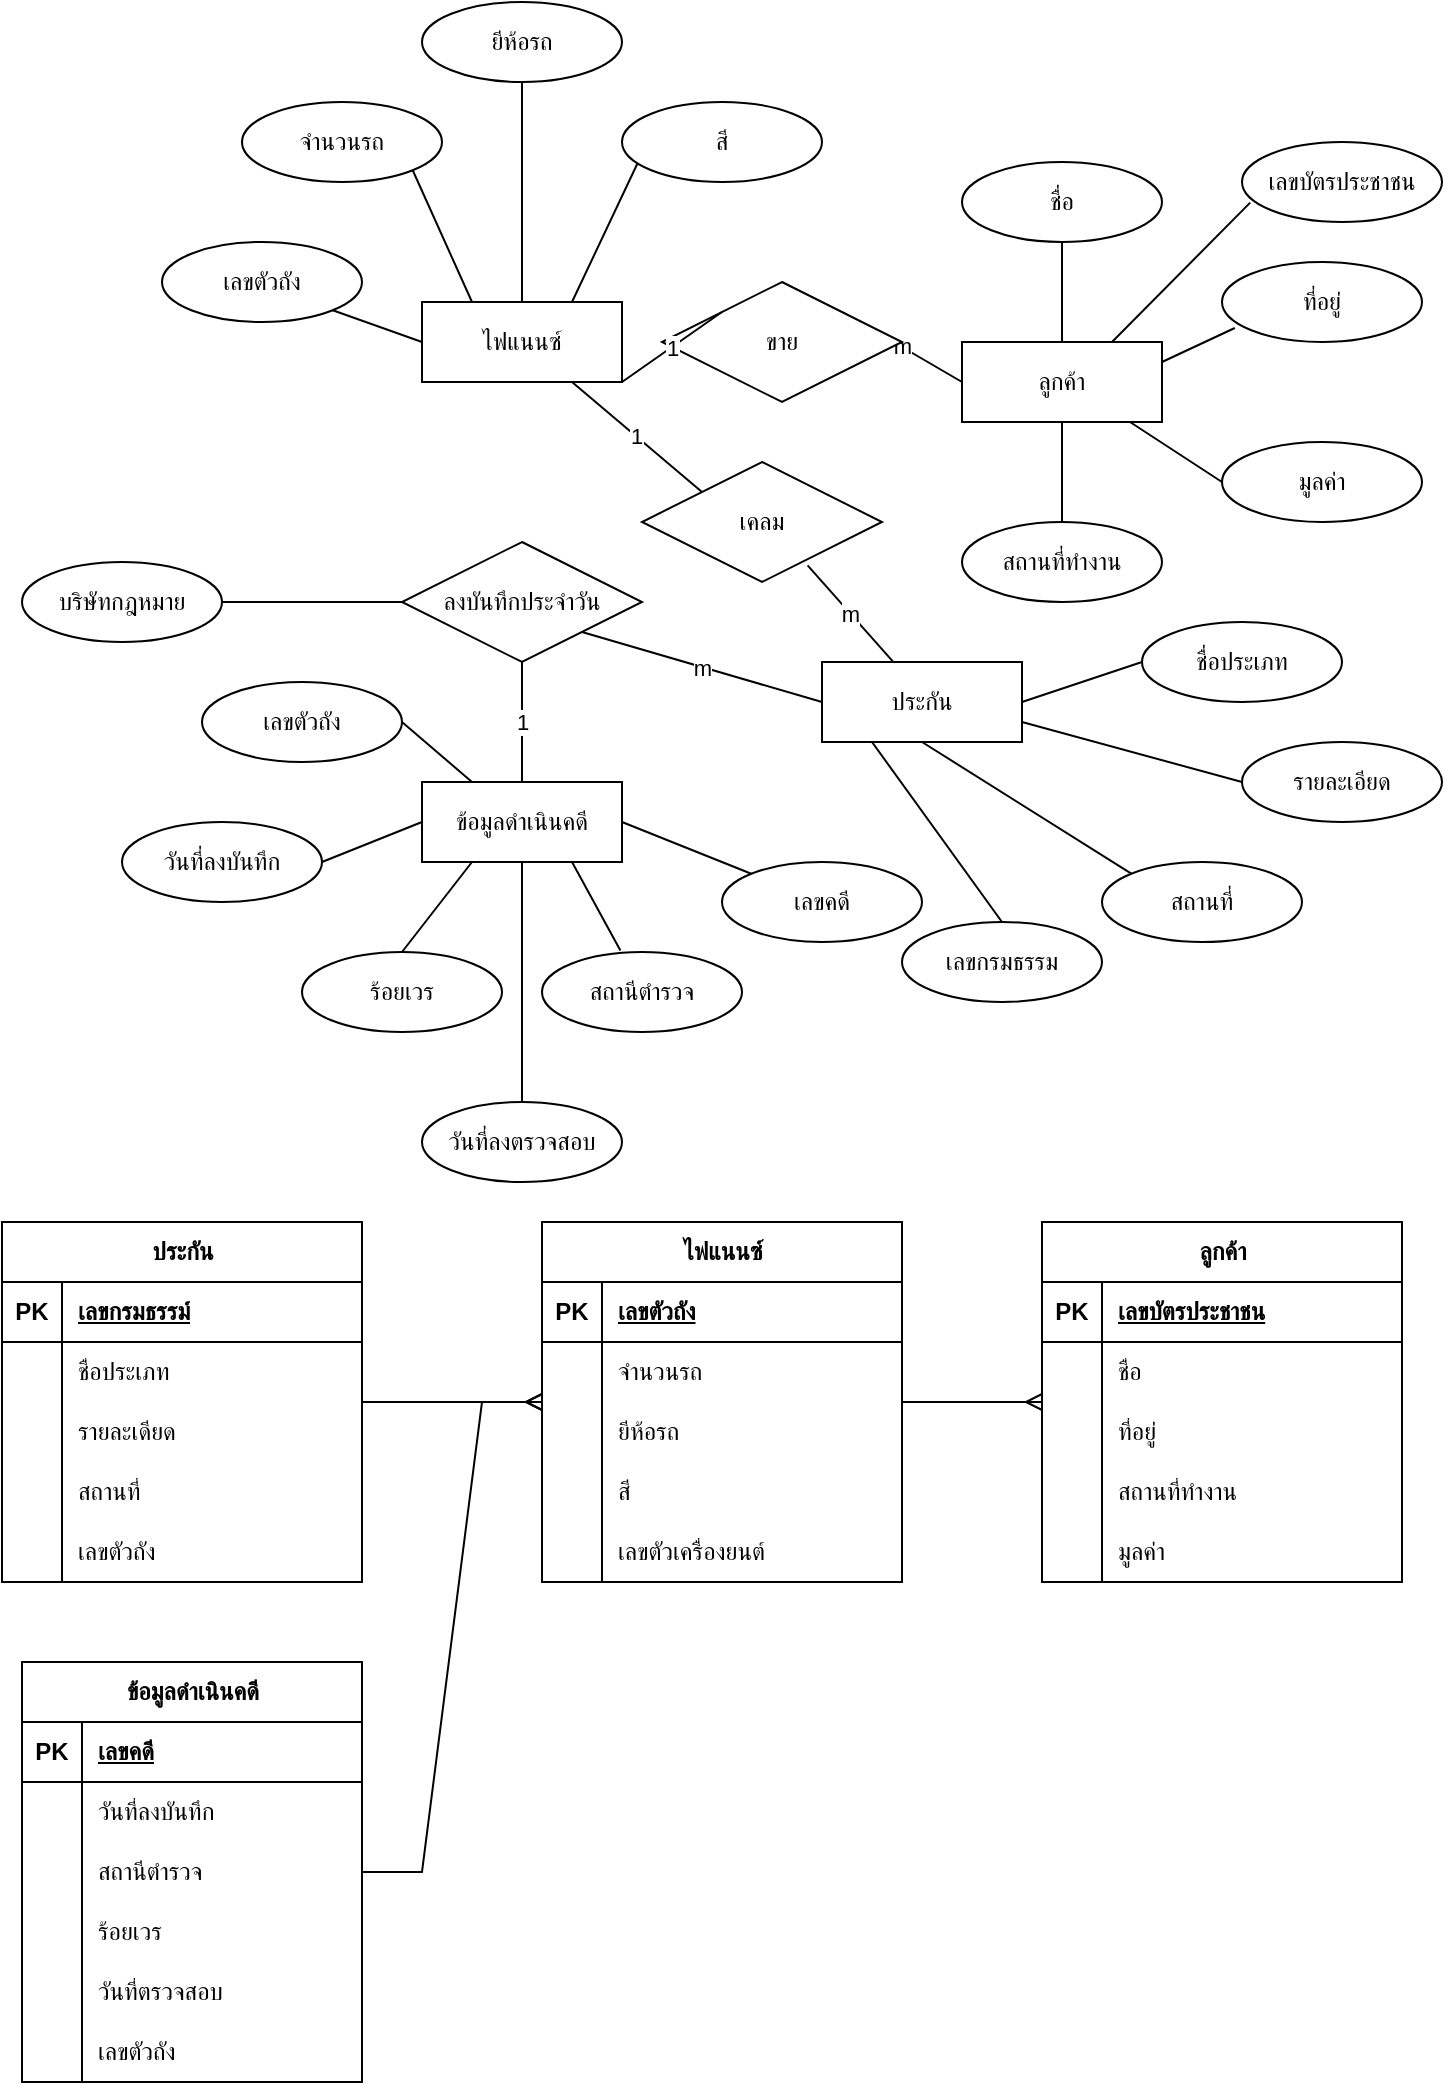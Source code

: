 <mxfile version="24.7.6">
  <diagram name="หน้า-1" id="C3ROBkWy2iD3WV0YYNs9">
    <mxGraphModel dx="1050" dy="557" grid="1" gridSize="10" guides="1" tooltips="1" connect="1" arrows="1" fold="1" page="1" pageScale="1" pageWidth="827" pageHeight="1169" math="0" shadow="0">
      <root>
        <mxCell id="0" />
        <mxCell id="1" parent="0" />
        <mxCell id="g1BOLW7TRknAal6GB8Du-2" value="ไฟแนนซ์" style="whiteSpace=wrap;html=1;align=center;" parent="1" vertex="1">
          <mxGeometry x="290" y="200" width="100" height="40" as="geometry" />
        </mxCell>
        <mxCell id="g1BOLW7TRknAal6GB8Du-3" value="สี" style="ellipse;whiteSpace=wrap;html=1;align=center;" parent="1" vertex="1">
          <mxGeometry x="390" y="100" width="100" height="40" as="geometry" />
        </mxCell>
        <mxCell id="g1BOLW7TRknAal6GB8Du-5" value="" style="endArrow=none;html=1;rounded=0;entryX=0.076;entryY=0.775;entryDx=0;entryDy=0;exitX=0.75;exitY=0;exitDx=0;exitDy=0;entryPerimeter=0;" parent="1" source="g1BOLW7TRknAal6GB8Du-2" target="g1BOLW7TRknAal6GB8Du-3" edge="1">
          <mxGeometry relative="1" as="geometry">
            <mxPoint x="270" y="240" as="sourcePoint" />
            <mxPoint x="430" y="240" as="targetPoint" />
          </mxGeometry>
        </mxCell>
        <mxCell id="g1BOLW7TRknAal6GB8Du-9" value="ลงบันทึกประจำวัน" style="shape=rhombus;perimeter=rhombusPerimeter;whiteSpace=wrap;html=1;align=center;" parent="1" vertex="1">
          <mxGeometry x="280" y="320" width="120" height="60" as="geometry" />
        </mxCell>
        <mxCell id="g1BOLW7TRknAal6GB8Du-10" value="ข้อมูลดำเนินคดี" style="whiteSpace=wrap;html=1;align=center;" parent="1" vertex="1">
          <mxGeometry x="290" y="440" width="100" height="40" as="geometry" />
        </mxCell>
        <mxCell id="g1BOLW7TRknAal6GB8Du-11" value="1" style="endArrow=none;html=1;rounded=0;entryX=0.5;entryY=0;entryDx=0;entryDy=0;exitX=0.5;exitY=1;exitDx=0;exitDy=0;" parent="1" source="g1BOLW7TRknAal6GB8Du-9" target="g1BOLW7TRknAal6GB8Du-10" edge="1">
          <mxGeometry relative="1" as="geometry">
            <mxPoint x="260" y="400" as="sourcePoint" />
            <mxPoint x="420" y="400" as="targetPoint" />
          </mxGeometry>
        </mxCell>
        <mxCell id="g1BOLW7TRknAal6GB8Du-12" value="m" style="endArrow=none;html=1;rounded=0;entryX=0;entryY=0.5;entryDx=0;entryDy=0;exitX=1;exitY=1;exitDx=0;exitDy=0;" parent="1" source="g1BOLW7TRknAal6GB8Du-9" target="g1BOLW7TRknAal6GB8Du-64" edge="1">
          <mxGeometry relative="1" as="geometry">
            <mxPoint x="260" y="400" as="sourcePoint" />
            <mxPoint x="480" y="260" as="targetPoint" />
          </mxGeometry>
        </mxCell>
        <mxCell id="g1BOLW7TRknAal6GB8Du-13" value="เลขคดี" style="ellipse;whiteSpace=wrap;html=1;align=center;" parent="1" vertex="1">
          <mxGeometry x="440" y="480" width="100" height="40" as="geometry" />
        </mxCell>
        <mxCell id="g1BOLW7TRknAal6GB8Du-14" value="สถานีตำรวจ" style="ellipse;whiteSpace=wrap;html=1;align=center;" parent="1" vertex="1">
          <mxGeometry x="350" y="525" width="100" height="40" as="geometry" />
        </mxCell>
        <mxCell id="g1BOLW7TRknAal6GB8Du-15" value="" style="endArrow=none;html=1;rounded=0;exitX=1;exitY=0.5;exitDx=0;exitDy=0;" parent="1" source="g1BOLW7TRknAal6GB8Du-10" target="g1BOLW7TRknAal6GB8Du-13" edge="1">
          <mxGeometry relative="1" as="geometry">
            <mxPoint x="250" y="380" as="sourcePoint" />
            <mxPoint x="410" y="380" as="targetPoint" />
          </mxGeometry>
        </mxCell>
        <mxCell id="g1BOLW7TRknAal6GB8Du-17" value="" style="endArrow=none;html=1;rounded=0;entryX=0.392;entryY=-0.02;entryDx=0;entryDy=0;exitX=0.75;exitY=1;exitDx=0;exitDy=0;entryPerimeter=0;" parent="1" source="g1BOLW7TRknAal6GB8Du-10" target="g1BOLW7TRknAal6GB8Du-14" edge="1">
          <mxGeometry relative="1" as="geometry">
            <mxPoint x="250" y="380" as="sourcePoint" />
            <mxPoint x="410" y="380" as="targetPoint" />
          </mxGeometry>
        </mxCell>
        <mxCell id="g1BOLW7TRknAal6GB8Du-18" value="ร้อยเวร" style="ellipse;whiteSpace=wrap;html=1;align=center;" parent="1" vertex="1">
          <mxGeometry x="230" y="525" width="100" height="40" as="geometry" />
        </mxCell>
        <mxCell id="g1BOLW7TRknAal6GB8Du-19" value="" style="endArrow=none;html=1;rounded=0;entryX=0.5;entryY=0;entryDx=0;entryDy=0;exitX=0.25;exitY=1;exitDx=0;exitDy=0;" parent="1" source="g1BOLW7TRknAal6GB8Du-10" target="g1BOLW7TRknAal6GB8Du-18" edge="1">
          <mxGeometry relative="1" as="geometry">
            <mxPoint x="250" y="380" as="sourcePoint" />
            <mxPoint x="410" y="380" as="targetPoint" />
          </mxGeometry>
        </mxCell>
        <mxCell id="g1BOLW7TRknAal6GB8Du-21" value="วันที่ลงบันทึก" style="ellipse;whiteSpace=wrap;html=1;align=center;" parent="1" vertex="1">
          <mxGeometry x="140" y="460" width="100" height="40" as="geometry" />
        </mxCell>
        <mxCell id="g1BOLW7TRknAal6GB8Du-22" value="วันที่ลงตรวจสอบ" style="ellipse;whiteSpace=wrap;html=1;align=center;" parent="1" vertex="1">
          <mxGeometry x="290" y="600" width="100" height="40" as="geometry" />
        </mxCell>
        <mxCell id="g1BOLW7TRknAal6GB8Du-31" value="" style="endArrow=none;html=1;rounded=0;exitX=1;exitY=0.5;exitDx=0;exitDy=0;entryX=0;entryY=0.5;entryDx=0;entryDy=0;" parent="1" source="g1BOLW7TRknAal6GB8Du-21" target="g1BOLW7TRknAal6GB8Du-10" edge="1">
          <mxGeometry relative="1" as="geometry">
            <mxPoint x="250" y="380" as="sourcePoint" />
            <mxPoint x="410" y="380" as="targetPoint" />
          </mxGeometry>
        </mxCell>
        <mxCell id="g1BOLW7TRknAal6GB8Du-32" value="" style="endArrow=none;html=1;rounded=0;entryX=0.5;entryY=0;entryDx=0;entryDy=0;exitX=0.5;exitY=1;exitDx=0;exitDy=0;" parent="1" source="g1BOLW7TRknAal6GB8Du-10" target="g1BOLW7TRknAal6GB8Du-22" edge="1">
          <mxGeometry relative="1" as="geometry">
            <mxPoint x="250" y="380" as="sourcePoint" />
            <mxPoint x="410" y="380" as="targetPoint" />
          </mxGeometry>
        </mxCell>
        <mxCell id="g1BOLW7TRknAal6GB8Du-34" value="จำนวนรถ" style="ellipse;whiteSpace=wrap;html=1;align=center;" parent="1" vertex="1">
          <mxGeometry x="200" y="100" width="100" height="40" as="geometry" />
        </mxCell>
        <mxCell id="g1BOLW7TRknAal6GB8Du-35" value="ยีห้อรถ" style="ellipse;whiteSpace=wrap;html=1;align=center;" parent="1" vertex="1">
          <mxGeometry x="290" y="50" width="100" height="40" as="geometry" />
        </mxCell>
        <mxCell id="g1BOLW7TRknAal6GB8Du-37" value="" style="endArrow=none;html=1;rounded=0;entryX=0.25;entryY=0;entryDx=0;entryDy=0;exitX=1;exitY=1;exitDx=0;exitDy=0;" parent="1" source="g1BOLW7TRknAal6GB8Du-34" target="g1BOLW7TRknAal6GB8Du-2" edge="1">
          <mxGeometry relative="1" as="geometry">
            <mxPoint x="250" y="300" as="sourcePoint" />
            <mxPoint x="410" y="300" as="targetPoint" />
          </mxGeometry>
        </mxCell>
        <mxCell id="g1BOLW7TRknAal6GB8Du-38" value="" style="endArrow=none;html=1;rounded=0;exitX=0.5;exitY=1;exitDx=0;exitDy=0;entryX=0.5;entryY=0;entryDx=0;entryDy=0;" parent="1" source="g1BOLW7TRknAal6GB8Du-35" target="g1BOLW7TRknAal6GB8Du-2" edge="1">
          <mxGeometry relative="1" as="geometry">
            <mxPoint x="250" y="300" as="sourcePoint" />
            <mxPoint x="410" y="300" as="targetPoint" />
          </mxGeometry>
        </mxCell>
        <mxCell id="g1BOLW7TRknAal6GB8Du-40" value="" style="endArrow=none;html=1;rounded=0;exitX=1;exitY=0.5;exitDx=0;exitDy=0;entryX=0;entryY=0.5;entryDx=0;entryDy=0;" parent="1" target="g1BOLW7TRknAal6GB8Du-9" edge="1">
          <mxGeometry relative="1" as="geometry">
            <mxPoint x="190" y="350" as="sourcePoint" />
            <mxPoint x="410" y="300" as="targetPoint" />
          </mxGeometry>
        </mxCell>
        <mxCell id="g1BOLW7TRknAal6GB8Du-41" value="บริษัทกฎหมาย" style="ellipse;whiteSpace=wrap;html=1;align=center;" parent="1" vertex="1">
          <mxGeometry x="90" y="330" width="100" height="40" as="geometry" />
        </mxCell>
        <mxCell id="g1BOLW7TRknAal6GB8Du-54" value="ลูกค้า" style="whiteSpace=wrap;html=1;align=center;" parent="1" vertex="1">
          <mxGeometry x="560" y="220" width="100" height="40" as="geometry" />
        </mxCell>
        <mxCell id="g1BOLW7TRknAal6GB8Du-55" value="m" style="endArrow=none;html=1;rounded=0;exitX=1;exitY=0;exitDx=0;exitDy=0;entryX=0;entryY=0.5;entryDx=0;entryDy=0;" parent="1" source="g1BOLW7TRknAal6GB8Du-89" target="g1BOLW7TRknAal6GB8Du-54" edge="1">
          <mxGeometry relative="1" as="geometry">
            <mxPoint x="370" y="300" as="sourcePoint" />
            <mxPoint x="530" y="300" as="targetPoint" />
          </mxGeometry>
        </mxCell>
        <mxCell id="g1BOLW7TRknAal6GB8Du-56" value="สถานที่ทำงาน" style="ellipse;whiteSpace=wrap;html=1;align=center;" parent="1" vertex="1">
          <mxGeometry x="560" y="310" width="100" height="40" as="geometry" />
        </mxCell>
        <mxCell id="g1BOLW7TRknAal6GB8Du-57" value="มูลค่า" style="ellipse;whiteSpace=wrap;html=1;align=center;" parent="1" vertex="1">
          <mxGeometry x="690" y="270" width="100" height="40" as="geometry" />
        </mxCell>
        <mxCell id="g1BOLW7TRknAal6GB8Du-58" value="ที่อยู่" style="ellipse;whiteSpace=wrap;html=1;align=center;" parent="1" vertex="1">
          <mxGeometry x="690" y="180" width="100" height="40" as="geometry" />
        </mxCell>
        <mxCell id="g1BOLW7TRknAal6GB8Du-59" value="ชื่อ" style="ellipse;whiteSpace=wrap;html=1;align=center;" parent="1" vertex="1">
          <mxGeometry x="560" y="130" width="100" height="40" as="geometry" />
        </mxCell>
        <mxCell id="g1BOLW7TRknAal6GB8Du-60" value="" style="endArrow=none;html=1;rounded=0;entryX=0.5;entryY=1;entryDx=0;entryDy=0;exitX=0.5;exitY=0;exitDx=0;exitDy=0;" parent="1" source="g1BOLW7TRknAal6GB8Du-56" target="g1BOLW7TRknAal6GB8Du-54" edge="1">
          <mxGeometry relative="1" as="geometry">
            <mxPoint x="370" y="240" as="sourcePoint" />
            <mxPoint x="530" y="240" as="targetPoint" />
          </mxGeometry>
        </mxCell>
        <mxCell id="g1BOLW7TRknAal6GB8Du-61" value="" style="endArrow=none;html=1;rounded=0;entryX=0.5;entryY=0;entryDx=0;entryDy=0;exitX=0.5;exitY=1;exitDx=0;exitDy=0;" parent="1" source="g1BOLW7TRknAal6GB8Du-59" target="g1BOLW7TRknAal6GB8Du-54" edge="1">
          <mxGeometry relative="1" as="geometry">
            <mxPoint x="370" y="240" as="sourcePoint" />
            <mxPoint x="530" y="240" as="targetPoint" />
          </mxGeometry>
        </mxCell>
        <mxCell id="g1BOLW7TRknAal6GB8Du-62" value="" style="endArrow=none;html=1;rounded=0;entryX=0.064;entryY=0.825;entryDx=0;entryDy=0;entryPerimeter=0;exitX=1;exitY=0.25;exitDx=0;exitDy=0;" parent="1" source="g1BOLW7TRknAal6GB8Du-54" target="g1BOLW7TRknAal6GB8Du-58" edge="1">
          <mxGeometry relative="1" as="geometry">
            <mxPoint x="370" y="240" as="sourcePoint" />
            <mxPoint x="530" y="240" as="targetPoint" />
          </mxGeometry>
        </mxCell>
        <mxCell id="g1BOLW7TRknAal6GB8Du-63" value="" style="endArrow=none;html=1;rounded=0;entryX=0;entryY=0.5;entryDx=0;entryDy=0;" parent="1" target="g1BOLW7TRknAal6GB8Du-57" edge="1">
          <mxGeometry relative="1" as="geometry">
            <mxPoint x="644" y="260" as="sourcePoint" />
            <mxPoint x="530" y="240" as="targetPoint" />
          </mxGeometry>
        </mxCell>
        <mxCell id="g1BOLW7TRknAal6GB8Du-64" value="ประกัน" style="whiteSpace=wrap;html=1;align=center;" parent="1" vertex="1">
          <mxGeometry x="490" y="380" width="100" height="40" as="geometry" />
        </mxCell>
        <mxCell id="g1BOLW7TRknAal6GB8Du-65" value="ชื่อประเภท" style="ellipse;whiteSpace=wrap;html=1;align=center;" parent="1" vertex="1">
          <mxGeometry x="650" y="360" width="100" height="40" as="geometry" />
        </mxCell>
        <mxCell id="g1BOLW7TRknAal6GB8Du-68" value="รายละเอียด" style="ellipse;whiteSpace=wrap;html=1;align=center;" parent="1" vertex="1">
          <mxGeometry x="700" y="420" width="100" height="40" as="geometry" />
        </mxCell>
        <mxCell id="g1BOLW7TRknAal6GB8Du-69" value="สถานที่" style="ellipse;whiteSpace=wrap;html=1;align=center;" parent="1" vertex="1">
          <mxGeometry x="630" y="480" width="100" height="40" as="geometry" />
        </mxCell>
        <mxCell id="g1BOLW7TRknAal6GB8Du-70" value="" style="endArrow=none;html=1;rounded=0;entryX=0;entryY=0;entryDx=0;entryDy=0;exitX=0.5;exitY=1;exitDx=0;exitDy=0;" parent="1" source="g1BOLW7TRknAal6GB8Du-64" target="g1BOLW7TRknAal6GB8Du-69" edge="1">
          <mxGeometry relative="1" as="geometry">
            <mxPoint x="370" y="340" as="sourcePoint" />
            <mxPoint x="530" y="340" as="targetPoint" />
          </mxGeometry>
        </mxCell>
        <mxCell id="g1BOLW7TRknAal6GB8Du-71" value="" style="endArrow=none;html=1;rounded=0;entryX=0;entryY=0.5;entryDx=0;entryDy=0;exitX=1;exitY=0.75;exitDx=0;exitDy=0;" parent="1" source="g1BOLW7TRknAal6GB8Du-64" target="g1BOLW7TRknAal6GB8Du-68" edge="1">
          <mxGeometry relative="1" as="geometry">
            <mxPoint x="370" y="340" as="sourcePoint" />
            <mxPoint x="530" y="340" as="targetPoint" />
          </mxGeometry>
        </mxCell>
        <mxCell id="g1BOLW7TRknAal6GB8Du-72" value="" style="endArrow=none;html=1;rounded=0;entryX=0;entryY=0.5;entryDx=0;entryDy=0;exitX=1;exitY=0.5;exitDx=0;exitDy=0;" parent="1" source="g1BOLW7TRknAal6GB8Du-64" target="g1BOLW7TRknAal6GB8Du-65" edge="1">
          <mxGeometry relative="1" as="geometry">
            <mxPoint x="370" y="340" as="sourcePoint" />
            <mxPoint x="530" y="340" as="targetPoint" />
          </mxGeometry>
        </mxCell>
        <mxCell id="g1BOLW7TRknAal6GB8Du-74" value="ข้อมูลดำเนินคดี" style="shape=table;startSize=30;container=1;collapsible=1;childLayout=tableLayout;fixedRows=1;rowLines=0;fontStyle=1;align=center;resizeLast=1;html=1;" parent="1" vertex="1">
          <mxGeometry x="90" y="880" width="170" height="210" as="geometry" />
        </mxCell>
        <mxCell id="g1BOLW7TRknAal6GB8Du-75" value="" style="shape=tableRow;horizontal=0;startSize=0;swimlaneHead=0;swimlaneBody=0;fillColor=none;collapsible=0;dropTarget=0;points=[[0,0.5],[1,0.5]];portConstraint=eastwest;top=0;left=0;right=0;bottom=1;" parent="g1BOLW7TRknAal6GB8Du-74" vertex="1">
          <mxGeometry y="30" width="170" height="30" as="geometry" />
        </mxCell>
        <mxCell id="g1BOLW7TRknAal6GB8Du-76" value="PK" style="shape=partialRectangle;connectable=0;fillColor=none;top=0;left=0;bottom=0;right=0;fontStyle=1;overflow=hidden;whiteSpace=wrap;html=1;" parent="g1BOLW7TRknAal6GB8Du-75" vertex="1">
          <mxGeometry width="30" height="30" as="geometry">
            <mxRectangle width="30" height="30" as="alternateBounds" />
          </mxGeometry>
        </mxCell>
        <mxCell id="g1BOLW7TRknAal6GB8Du-77" value="เลขคดี" style="shape=partialRectangle;connectable=0;fillColor=none;top=0;left=0;bottom=0;right=0;align=left;spacingLeft=6;fontStyle=5;overflow=hidden;whiteSpace=wrap;html=1;" parent="g1BOLW7TRknAal6GB8Du-75" vertex="1">
          <mxGeometry x="30" width="140" height="30" as="geometry">
            <mxRectangle width="140" height="30" as="alternateBounds" />
          </mxGeometry>
        </mxCell>
        <mxCell id="g1BOLW7TRknAal6GB8Du-78" value="" style="shape=tableRow;horizontal=0;startSize=0;swimlaneHead=0;swimlaneBody=0;fillColor=none;collapsible=0;dropTarget=0;points=[[0,0.5],[1,0.5]];portConstraint=eastwest;top=0;left=0;right=0;bottom=0;" parent="g1BOLW7TRknAal6GB8Du-74" vertex="1">
          <mxGeometry y="60" width="170" height="30" as="geometry" />
        </mxCell>
        <mxCell id="g1BOLW7TRknAal6GB8Du-79" value="" style="shape=partialRectangle;connectable=0;fillColor=none;top=0;left=0;bottom=0;right=0;editable=1;overflow=hidden;whiteSpace=wrap;html=1;" parent="g1BOLW7TRknAal6GB8Du-78" vertex="1">
          <mxGeometry width="30" height="30" as="geometry">
            <mxRectangle width="30" height="30" as="alternateBounds" />
          </mxGeometry>
        </mxCell>
        <mxCell id="g1BOLW7TRknAal6GB8Du-80" value="วันที่ลงบันทึก" style="shape=partialRectangle;connectable=0;fillColor=none;top=0;left=0;bottom=0;right=0;align=left;spacingLeft=6;overflow=hidden;whiteSpace=wrap;html=1;" parent="g1BOLW7TRknAal6GB8Du-78" vertex="1">
          <mxGeometry x="30" width="140" height="30" as="geometry">
            <mxRectangle width="140" height="30" as="alternateBounds" />
          </mxGeometry>
        </mxCell>
        <mxCell id="g1BOLW7TRknAal6GB8Du-81" value="" style="shape=tableRow;horizontal=0;startSize=0;swimlaneHead=0;swimlaneBody=0;fillColor=none;collapsible=0;dropTarget=0;points=[[0,0.5],[1,0.5]];portConstraint=eastwest;top=0;left=0;right=0;bottom=0;" parent="g1BOLW7TRknAal6GB8Du-74" vertex="1">
          <mxGeometry y="90" width="170" height="30" as="geometry" />
        </mxCell>
        <mxCell id="g1BOLW7TRknAal6GB8Du-82" value="" style="shape=partialRectangle;connectable=0;fillColor=none;top=0;left=0;bottom=0;right=0;editable=1;overflow=hidden;whiteSpace=wrap;html=1;" parent="g1BOLW7TRknAal6GB8Du-81" vertex="1">
          <mxGeometry width="30" height="30" as="geometry">
            <mxRectangle width="30" height="30" as="alternateBounds" />
          </mxGeometry>
        </mxCell>
        <mxCell id="g1BOLW7TRknAal6GB8Du-83" value="สถานีตำรวจ" style="shape=partialRectangle;connectable=0;fillColor=none;top=0;left=0;bottom=0;right=0;align=left;spacingLeft=6;overflow=hidden;whiteSpace=wrap;html=1;" parent="g1BOLW7TRknAal6GB8Du-81" vertex="1">
          <mxGeometry x="30" width="140" height="30" as="geometry">
            <mxRectangle width="140" height="30" as="alternateBounds" />
          </mxGeometry>
        </mxCell>
        <mxCell id="g1BOLW7TRknAal6GB8Du-84" value="" style="shape=tableRow;horizontal=0;startSize=0;swimlaneHead=0;swimlaneBody=0;fillColor=none;collapsible=0;dropTarget=0;points=[[0,0.5],[1,0.5]];portConstraint=eastwest;top=0;left=0;right=0;bottom=0;" parent="g1BOLW7TRknAal6GB8Du-74" vertex="1">
          <mxGeometry y="120" width="170" height="30" as="geometry" />
        </mxCell>
        <mxCell id="g1BOLW7TRknAal6GB8Du-85" value="" style="shape=partialRectangle;connectable=0;fillColor=none;top=0;left=0;bottom=0;right=0;editable=1;overflow=hidden;whiteSpace=wrap;html=1;" parent="g1BOLW7TRknAal6GB8Du-84" vertex="1">
          <mxGeometry width="30" height="30" as="geometry">
            <mxRectangle width="30" height="30" as="alternateBounds" />
          </mxGeometry>
        </mxCell>
        <mxCell id="g1BOLW7TRknAal6GB8Du-86" value="ร้อยเวร" style="shape=partialRectangle;connectable=0;fillColor=none;top=0;left=0;bottom=0;right=0;align=left;spacingLeft=6;overflow=hidden;whiteSpace=wrap;html=1;" parent="g1BOLW7TRknAal6GB8Du-84" vertex="1">
          <mxGeometry x="30" width="140" height="30" as="geometry">
            <mxRectangle width="140" height="30" as="alternateBounds" />
          </mxGeometry>
        </mxCell>
        <mxCell id="g1BOLW7TRknAal6GB8Du-150" style="shape=tableRow;horizontal=0;startSize=0;swimlaneHead=0;swimlaneBody=0;fillColor=none;collapsible=0;dropTarget=0;points=[[0,0.5],[1,0.5]];portConstraint=eastwest;top=0;left=0;right=0;bottom=0;" parent="g1BOLW7TRknAal6GB8Du-74" vertex="1">
          <mxGeometry y="150" width="170" height="30" as="geometry" />
        </mxCell>
        <mxCell id="g1BOLW7TRknAal6GB8Du-151" style="shape=partialRectangle;connectable=0;fillColor=none;top=0;left=0;bottom=0;right=0;editable=1;overflow=hidden;whiteSpace=wrap;html=1;" parent="g1BOLW7TRknAal6GB8Du-150" vertex="1">
          <mxGeometry width="30" height="30" as="geometry">
            <mxRectangle width="30" height="30" as="alternateBounds" />
          </mxGeometry>
        </mxCell>
        <mxCell id="g1BOLW7TRknAal6GB8Du-152" value="วันที่ตรวจสอบ" style="shape=partialRectangle;connectable=0;fillColor=none;top=0;left=0;bottom=0;right=0;align=left;spacingLeft=6;overflow=hidden;whiteSpace=wrap;html=1;" parent="g1BOLW7TRknAal6GB8Du-150" vertex="1">
          <mxGeometry x="30" width="140" height="30" as="geometry">
            <mxRectangle width="140" height="30" as="alternateBounds" />
          </mxGeometry>
        </mxCell>
        <mxCell id="g1BOLW7TRknAal6GB8Du-153" style="shape=tableRow;horizontal=0;startSize=0;swimlaneHead=0;swimlaneBody=0;fillColor=none;collapsible=0;dropTarget=0;points=[[0,0.5],[1,0.5]];portConstraint=eastwest;top=0;left=0;right=0;bottom=0;" parent="g1BOLW7TRknAal6GB8Du-74" vertex="1">
          <mxGeometry y="180" width="170" height="30" as="geometry" />
        </mxCell>
        <mxCell id="g1BOLW7TRknAal6GB8Du-154" style="shape=partialRectangle;connectable=0;fillColor=none;top=0;left=0;bottom=0;right=0;editable=1;overflow=hidden;whiteSpace=wrap;html=1;" parent="g1BOLW7TRknAal6GB8Du-153" vertex="1">
          <mxGeometry width="30" height="30" as="geometry">
            <mxRectangle width="30" height="30" as="alternateBounds" />
          </mxGeometry>
        </mxCell>
        <mxCell id="g1BOLW7TRknAal6GB8Du-155" value="เลขตัวถัง" style="shape=partialRectangle;connectable=0;fillColor=none;top=0;left=0;bottom=0;right=0;align=left;spacingLeft=6;overflow=hidden;whiteSpace=wrap;html=1;" parent="g1BOLW7TRknAal6GB8Du-153" vertex="1">
          <mxGeometry x="30" width="140" height="30" as="geometry">
            <mxRectangle width="140" height="30" as="alternateBounds" />
          </mxGeometry>
        </mxCell>
        <mxCell id="g1BOLW7TRknAal6GB8Du-89" value="ขาย" style="shape=rhombus;perimeter=rhombusPerimeter;whiteSpace=wrap;html=1;align=center;" parent="1" vertex="1">
          <mxGeometry x="410" y="190" width="120" height="60" as="geometry" />
        </mxCell>
        <mxCell id="g1BOLW7TRknAal6GB8Du-90" value="1" style="endArrow=none;html=1;rounded=0;exitX=1;exitY=1;exitDx=0;exitDy=0;entryX=0;entryY=0;entryDx=0;entryDy=0;" parent="1" source="g1BOLW7TRknAal6GB8Du-2" target="g1BOLW7TRknAal6GB8Du-89" edge="1">
          <mxGeometry relative="1" as="geometry">
            <mxPoint x="380" y="370" as="sourcePoint" />
            <mxPoint x="540" y="370" as="targetPoint" />
          </mxGeometry>
        </mxCell>
        <mxCell id="g1BOLW7TRknAal6GB8Du-98" value="ไฟแนนซ์" style="shape=table;startSize=30;container=1;collapsible=1;childLayout=tableLayout;fixedRows=1;rowLines=0;fontStyle=1;align=center;resizeLast=1;html=1;" parent="1" vertex="1">
          <mxGeometry x="350" y="660" width="180" height="180" as="geometry" />
        </mxCell>
        <mxCell id="g1BOLW7TRknAal6GB8Du-99" value="" style="shape=tableRow;horizontal=0;startSize=0;swimlaneHead=0;swimlaneBody=0;fillColor=none;collapsible=0;dropTarget=0;points=[[0,0.5],[1,0.5]];portConstraint=eastwest;top=0;left=0;right=0;bottom=1;" parent="g1BOLW7TRknAal6GB8Du-98" vertex="1">
          <mxGeometry y="30" width="180" height="30" as="geometry" />
        </mxCell>
        <mxCell id="g1BOLW7TRknAal6GB8Du-100" value="PK" style="shape=partialRectangle;connectable=0;fillColor=none;top=0;left=0;bottom=0;right=0;fontStyle=1;overflow=hidden;whiteSpace=wrap;html=1;" parent="g1BOLW7TRknAal6GB8Du-99" vertex="1">
          <mxGeometry width="30" height="30" as="geometry">
            <mxRectangle width="30" height="30" as="alternateBounds" />
          </mxGeometry>
        </mxCell>
        <mxCell id="g1BOLW7TRknAal6GB8Du-101" value="เลขตัวถัง" style="shape=partialRectangle;connectable=0;fillColor=none;top=0;left=0;bottom=0;right=0;align=left;spacingLeft=6;fontStyle=5;overflow=hidden;whiteSpace=wrap;html=1;" parent="g1BOLW7TRknAal6GB8Du-99" vertex="1">
          <mxGeometry x="30" width="150" height="30" as="geometry">
            <mxRectangle width="150" height="30" as="alternateBounds" />
          </mxGeometry>
        </mxCell>
        <mxCell id="g1BOLW7TRknAal6GB8Du-102" value="" style="shape=tableRow;horizontal=0;startSize=0;swimlaneHead=0;swimlaneBody=0;fillColor=none;collapsible=0;dropTarget=0;points=[[0,0.5],[1,0.5]];portConstraint=eastwest;top=0;left=0;right=0;bottom=0;" parent="g1BOLW7TRknAal6GB8Du-98" vertex="1">
          <mxGeometry y="60" width="180" height="30" as="geometry" />
        </mxCell>
        <mxCell id="g1BOLW7TRknAal6GB8Du-103" value="" style="shape=partialRectangle;connectable=0;fillColor=none;top=0;left=0;bottom=0;right=0;editable=1;overflow=hidden;whiteSpace=wrap;html=1;" parent="g1BOLW7TRknAal6GB8Du-102" vertex="1">
          <mxGeometry width="30" height="30" as="geometry">
            <mxRectangle width="30" height="30" as="alternateBounds" />
          </mxGeometry>
        </mxCell>
        <mxCell id="g1BOLW7TRknAal6GB8Du-104" value="จำนวนรถ" style="shape=partialRectangle;connectable=0;fillColor=none;top=0;left=0;bottom=0;right=0;align=left;spacingLeft=6;overflow=hidden;whiteSpace=wrap;html=1;" parent="g1BOLW7TRknAal6GB8Du-102" vertex="1">
          <mxGeometry x="30" width="150" height="30" as="geometry">
            <mxRectangle width="150" height="30" as="alternateBounds" />
          </mxGeometry>
        </mxCell>
        <mxCell id="g1BOLW7TRknAal6GB8Du-105" value="" style="shape=tableRow;horizontal=0;startSize=0;swimlaneHead=0;swimlaneBody=0;fillColor=none;collapsible=0;dropTarget=0;points=[[0,0.5],[1,0.5]];portConstraint=eastwest;top=0;left=0;right=0;bottom=0;" parent="g1BOLW7TRknAal6GB8Du-98" vertex="1">
          <mxGeometry y="90" width="180" height="30" as="geometry" />
        </mxCell>
        <mxCell id="g1BOLW7TRknAal6GB8Du-106" value="" style="shape=partialRectangle;connectable=0;fillColor=none;top=0;left=0;bottom=0;right=0;editable=1;overflow=hidden;whiteSpace=wrap;html=1;" parent="g1BOLW7TRknAal6GB8Du-105" vertex="1">
          <mxGeometry width="30" height="30" as="geometry">
            <mxRectangle width="30" height="30" as="alternateBounds" />
          </mxGeometry>
        </mxCell>
        <mxCell id="g1BOLW7TRknAal6GB8Du-107" value="ยีห้อรถ" style="shape=partialRectangle;connectable=0;fillColor=none;top=0;left=0;bottom=0;right=0;align=left;spacingLeft=6;overflow=hidden;whiteSpace=wrap;html=1;" parent="g1BOLW7TRknAal6GB8Du-105" vertex="1">
          <mxGeometry x="30" width="150" height="30" as="geometry">
            <mxRectangle width="150" height="30" as="alternateBounds" />
          </mxGeometry>
        </mxCell>
        <mxCell id="g1BOLW7TRknAal6GB8Du-108" value="" style="shape=tableRow;horizontal=0;startSize=0;swimlaneHead=0;swimlaneBody=0;fillColor=none;collapsible=0;dropTarget=0;points=[[0,0.5],[1,0.5]];portConstraint=eastwest;top=0;left=0;right=0;bottom=0;" parent="g1BOLW7TRknAal6GB8Du-98" vertex="1">
          <mxGeometry y="120" width="180" height="30" as="geometry" />
        </mxCell>
        <mxCell id="g1BOLW7TRknAal6GB8Du-109" value="" style="shape=partialRectangle;connectable=0;fillColor=none;top=0;left=0;bottom=0;right=0;editable=1;overflow=hidden;whiteSpace=wrap;html=1;" parent="g1BOLW7TRknAal6GB8Du-108" vertex="1">
          <mxGeometry width="30" height="30" as="geometry">
            <mxRectangle width="30" height="30" as="alternateBounds" />
          </mxGeometry>
        </mxCell>
        <mxCell id="g1BOLW7TRknAal6GB8Du-110" value="สี" style="shape=partialRectangle;connectable=0;fillColor=none;top=0;left=0;bottom=0;right=0;align=left;spacingLeft=6;overflow=hidden;whiteSpace=wrap;html=1;" parent="g1BOLW7TRknAal6GB8Du-108" vertex="1">
          <mxGeometry x="30" width="150" height="30" as="geometry">
            <mxRectangle width="150" height="30" as="alternateBounds" />
          </mxGeometry>
        </mxCell>
        <mxCell id="g1BOLW7TRknAal6GB8Du-177" style="shape=tableRow;horizontal=0;startSize=0;swimlaneHead=0;swimlaneBody=0;fillColor=none;collapsible=0;dropTarget=0;points=[[0,0.5],[1,0.5]];portConstraint=eastwest;top=0;left=0;right=0;bottom=0;" parent="g1BOLW7TRknAal6GB8Du-98" vertex="1">
          <mxGeometry y="150" width="180" height="30" as="geometry" />
        </mxCell>
        <mxCell id="g1BOLW7TRknAal6GB8Du-178" style="shape=partialRectangle;connectable=0;fillColor=none;top=0;left=0;bottom=0;right=0;editable=1;overflow=hidden;whiteSpace=wrap;html=1;" parent="g1BOLW7TRknAal6GB8Du-177" vertex="1">
          <mxGeometry width="30" height="30" as="geometry">
            <mxRectangle width="30" height="30" as="alternateBounds" />
          </mxGeometry>
        </mxCell>
        <mxCell id="g1BOLW7TRknAal6GB8Du-179" value="เลขตัวเครื่องยนต์" style="shape=partialRectangle;connectable=0;fillColor=none;top=0;left=0;bottom=0;right=0;align=left;spacingLeft=6;overflow=hidden;whiteSpace=wrap;html=1;" parent="g1BOLW7TRknAal6GB8Du-177" vertex="1">
          <mxGeometry x="30" width="150" height="30" as="geometry">
            <mxRectangle width="150" height="30" as="alternateBounds" />
          </mxGeometry>
        </mxCell>
        <mxCell id="g1BOLW7TRknAal6GB8Du-111" value="ลูกค้า" style="shape=table;startSize=30;container=1;collapsible=1;childLayout=tableLayout;fixedRows=1;rowLines=0;fontStyle=1;align=center;resizeLast=1;html=1;" parent="1" vertex="1">
          <mxGeometry x="600" y="660" width="180" height="180" as="geometry" />
        </mxCell>
        <mxCell id="g1BOLW7TRknAal6GB8Du-112" value="" style="shape=tableRow;horizontal=0;startSize=0;swimlaneHead=0;swimlaneBody=0;fillColor=none;collapsible=0;dropTarget=0;points=[[0,0.5],[1,0.5]];portConstraint=eastwest;top=0;left=0;right=0;bottom=1;" parent="g1BOLW7TRknAal6GB8Du-111" vertex="1">
          <mxGeometry y="30" width="180" height="30" as="geometry" />
        </mxCell>
        <mxCell id="g1BOLW7TRknAal6GB8Du-113" value="PK" style="shape=partialRectangle;connectable=0;fillColor=none;top=0;left=0;bottom=0;right=0;fontStyle=1;overflow=hidden;whiteSpace=wrap;html=1;" parent="g1BOLW7TRknAal6GB8Du-112" vertex="1">
          <mxGeometry width="30" height="30" as="geometry">
            <mxRectangle width="30" height="30" as="alternateBounds" />
          </mxGeometry>
        </mxCell>
        <mxCell id="g1BOLW7TRknAal6GB8Du-114" value="เลขบัตรประชาชน" style="shape=partialRectangle;connectable=0;fillColor=none;top=0;left=0;bottom=0;right=0;align=left;spacingLeft=6;fontStyle=5;overflow=hidden;whiteSpace=wrap;html=1;" parent="g1BOLW7TRknAal6GB8Du-112" vertex="1">
          <mxGeometry x="30" width="150" height="30" as="geometry">
            <mxRectangle width="150" height="30" as="alternateBounds" />
          </mxGeometry>
        </mxCell>
        <mxCell id="g1BOLW7TRknAal6GB8Du-115" value="" style="shape=tableRow;horizontal=0;startSize=0;swimlaneHead=0;swimlaneBody=0;fillColor=none;collapsible=0;dropTarget=0;points=[[0,0.5],[1,0.5]];portConstraint=eastwest;top=0;left=0;right=0;bottom=0;" parent="g1BOLW7TRknAal6GB8Du-111" vertex="1">
          <mxGeometry y="60" width="180" height="30" as="geometry" />
        </mxCell>
        <mxCell id="g1BOLW7TRknAal6GB8Du-116" value="" style="shape=partialRectangle;connectable=0;fillColor=none;top=0;left=0;bottom=0;right=0;editable=1;overflow=hidden;whiteSpace=wrap;html=1;" parent="g1BOLW7TRknAal6GB8Du-115" vertex="1">
          <mxGeometry width="30" height="30" as="geometry">
            <mxRectangle width="30" height="30" as="alternateBounds" />
          </mxGeometry>
        </mxCell>
        <mxCell id="g1BOLW7TRknAal6GB8Du-117" value="ชื่อ" style="shape=partialRectangle;connectable=0;fillColor=none;top=0;left=0;bottom=0;right=0;align=left;spacingLeft=6;overflow=hidden;whiteSpace=wrap;html=1;" parent="g1BOLW7TRknAal6GB8Du-115" vertex="1">
          <mxGeometry x="30" width="150" height="30" as="geometry">
            <mxRectangle width="150" height="30" as="alternateBounds" />
          </mxGeometry>
        </mxCell>
        <mxCell id="g1BOLW7TRknAal6GB8Du-118" value="" style="shape=tableRow;horizontal=0;startSize=0;swimlaneHead=0;swimlaneBody=0;fillColor=none;collapsible=0;dropTarget=0;points=[[0,0.5],[1,0.5]];portConstraint=eastwest;top=0;left=0;right=0;bottom=0;" parent="g1BOLW7TRknAal6GB8Du-111" vertex="1">
          <mxGeometry y="90" width="180" height="30" as="geometry" />
        </mxCell>
        <mxCell id="g1BOLW7TRknAal6GB8Du-119" value="" style="shape=partialRectangle;connectable=0;fillColor=none;top=0;left=0;bottom=0;right=0;editable=1;overflow=hidden;whiteSpace=wrap;html=1;" parent="g1BOLW7TRknAal6GB8Du-118" vertex="1">
          <mxGeometry width="30" height="30" as="geometry">
            <mxRectangle width="30" height="30" as="alternateBounds" />
          </mxGeometry>
        </mxCell>
        <mxCell id="g1BOLW7TRknAal6GB8Du-120" value="ที่อยู่" style="shape=partialRectangle;connectable=0;fillColor=none;top=0;left=0;bottom=0;right=0;align=left;spacingLeft=6;overflow=hidden;whiteSpace=wrap;html=1;" parent="g1BOLW7TRknAal6GB8Du-118" vertex="1">
          <mxGeometry x="30" width="150" height="30" as="geometry">
            <mxRectangle width="150" height="30" as="alternateBounds" />
          </mxGeometry>
        </mxCell>
        <mxCell id="g1BOLW7TRknAal6GB8Du-121" value="" style="shape=tableRow;horizontal=0;startSize=0;swimlaneHead=0;swimlaneBody=0;fillColor=none;collapsible=0;dropTarget=0;points=[[0,0.5],[1,0.5]];portConstraint=eastwest;top=0;left=0;right=0;bottom=0;" parent="g1BOLW7TRknAal6GB8Du-111" vertex="1">
          <mxGeometry y="120" width="180" height="30" as="geometry" />
        </mxCell>
        <mxCell id="g1BOLW7TRknAal6GB8Du-122" value="" style="shape=partialRectangle;connectable=0;fillColor=none;top=0;left=0;bottom=0;right=0;editable=1;overflow=hidden;whiteSpace=wrap;html=1;" parent="g1BOLW7TRknAal6GB8Du-121" vertex="1">
          <mxGeometry width="30" height="30" as="geometry">
            <mxRectangle width="30" height="30" as="alternateBounds" />
          </mxGeometry>
        </mxCell>
        <mxCell id="g1BOLW7TRknAal6GB8Du-123" value="สถานที่ทำงาน" style="shape=partialRectangle;connectable=0;fillColor=none;top=0;left=0;bottom=0;right=0;align=left;spacingLeft=6;overflow=hidden;whiteSpace=wrap;html=1;" parent="g1BOLW7TRknAal6GB8Du-121" vertex="1">
          <mxGeometry x="30" width="150" height="30" as="geometry">
            <mxRectangle width="150" height="30" as="alternateBounds" />
          </mxGeometry>
        </mxCell>
        <mxCell id="g1BOLW7TRknAal6GB8Du-156" style="shape=tableRow;horizontal=0;startSize=0;swimlaneHead=0;swimlaneBody=0;fillColor=none;collapsible=0;dropTarget=0;points=[[0,0.5],[1,0.5]];portConstraint=eastwest;top=0;left=0;right=0;bottom=0;" parent="g1BOLW7TRknAal6GB8Du-111" vertex="1">
          <mxGeometry y="150" width="180" height="30" as="geometry" />
        </mxCell>
        <mxCell id="g1BOLW7TRknAal6GB8Du-157" style="shape=partialRectangle;connectable=0;fillColor=none;top=0;left=0;bottom=0;right=0;editable=1;overflow=hidden;whiteSpace=wrap;html=1;" parent="g1BOLW7TRknAal6GB8Du-156" vertex="1">
          <mxGeometry width="30" height="30" as="geometry">
            <mxRectangle width="30" height="30" as="alternateBounds" />
          </mxGeometry>
        </mxCell>
        <mxCell id="g1BOLW7TRknAal6GB8Du-158" value="มูลค่า" style="shape=partialRectangle;connectable=0;fillColor=none;top=0;left=0;bottom=0;right=0;align=left;spacingLeft=6;overflow=hidden;whiteSpace=wrap;html=1;" parent="g1BOLW7TRknAal6GB8Du-156" vertex="1">
          <mxGeometry x="30" width="150" height="30" as="geometry">
            <mxRectangle width="150" height="30" as="alternateBounds" />
          </mxGeometry>
        </mxCell>
        <mxCell id="g1BOLW7TRknAal6GB8Du-137" value="ประกัน" style="shape=table;startSize=30;container=1;collapsible=1;childLayout=tableLayout;fixedRows=1;rowLines=0;fontStyle=1;align=center;resizeLast=1;html=1;" parent="1" vertex="1">
          <mxGeometry x="80" y="660" width="180" height="180" as="geometry" />
        </mxCell>
        <mxCell id="g1BOLW7TRknAal6GB8Du-138" value="" style="shape=tableRow;horizontal=0;startSize=0;swimlaneHead=0;swimlaneBody=0;fillColor=none;collapsible=0;dropTarget=0;points=[[0,0.5],[1,0.5]];portConstraint=eastwest;top=0;left=0;right=0;bottom=1;" parent="g1BOLW7TRknAal6GB8Du-137" vertex="1">
          <mxGeometry y="30" width="180" height="30" as="geometry" />
        </mxCell>
        <mxCell id="g1BOLW7TRknAal6GB8Du-139" value="PK" style="shape=partialRectangle;connectable=0;fillColor=none;top=0;left=0;bottom=0;right=0;fontStyle=1;overflow=hidden;whiteSpace=wrap;html=1;" parent="g1BOLW7TRknAal6GB8Du-138" vertex="1">
          <mxGeometry width="30" height="30" as="geometry">
            <mxRectangle width="30" height="30" as="alternateBounds" />
          </mxGeometry>
        </mxCell>
        <mxCell id="g1BOLW7TRknAal6GB8Du-140" value="เลขกรมธรรม์" style="shape=partialRectangle;connectable=0;fillColor=none;top=0;left=0;bottom=0;right=0;align=left;spacingLeft=6;fontStyle=5;overflow=hidden;whiteSpace=wrap;html=1;" parent="g1BOLW7TRknAal6GB8Du-138" vertex="1">
          <mxGeometry x="30" width="150" height="30" as="geometry">
            <mxRectangle width="150" height="30" as="alternateBounds" />
          </mxGeometry>
        </mxCell>
        <mxCell id="g1BOLW7TRknAal6GB8Du-141" value="" style="shape=tableRow;horizontal=0;startSize=0;swimlaneHead=0;swimlaneBody=0;fillColor=none;collapsible=0;dropTarget=0;points=[[0,0.5],[1,0.5]];portConstraint=eastwest;top=0;left=0;right=0;bottom=0;" parent="g1BOLW7TRknAal6GB8Du-137" vertex="1">
          <mxGeometry y="60" width="180" height="30" as="geometry" />
        </mxCell>
        <mxCell id="g1BOLW7TRknAal6GB8Du-142" value="" style="shape=partialRectangle;connectable=0;fillColor=none;top=0;left=0;bottom=0;right=0;editable=1;overflow=hidden;whiteSpace=wrap;html=1;" parent="g1BOLW7TRknAal6GB8Du-141" vertex="1">
          <mxGeometry width="30" height="30" as="geometry">
            <mxRectangle width="30" height="30" as="alternateBounds" />
          </mxGeometry>
        </mxCell>
        <mxCell id="g1BOLW7TRknAal6GB8Du-143" value="ชื่อประเภท" style="shape=partialRectangle;connectable=0;fillColor=none;top=0;left=0;bottom=0;right=0;align=left;spacingLeft=6;overflow=hidden;whiteSpace=wrap;html=1;" parent="g1BOLW7TRknAal6GB8Du-141" vertex="1">
          <mxGeometry x="30" width="150" height="30" as="geometry">
            <mxRectangle width="150" height="30" as="alternateBounds" />
          </mxGeometry>
        </mxCell>
        <mxCell id="g1BOLW7TRknAal6GB8Du-144" value="" style="shape=tableRow;horizontal=0;startSize=0;swimlaneHead=0;swimlaneBody=0;fillColor=none;collapsible=0;dropTarget=0;points=[[0,0.5],[1,0.5]];portConstraint=eastwest;top=0;left=0;right=0;bottom=0;" parent="g1BOLW7TRknAal6GB8Du-137" vertex="1">
          <mxGeometry y="90" width="180" height="30" as="geometry" />
        </mxCell>
        <mxCell id="g1BOLW7TRknAal6GB8Du-145" value="" style="shape=partialRectangle;connectable=0;fillColor=none;top=0;left=0;bottom=0;right=0;editable=1;overflow=hidden;whiteSpace=wrap;html=1;" parent="g1BOLW7TRknAal6GB8Du-144" vertex="1">
          <mxGeometry width="30" height="30" as="geometry">
            <mxRectangle width="30" height="30" as="alternateBounds" />
          </mxGeometry>
        </mxCell>
        <mxCell id="g1BOLW7TRknAal6GB8Du-146" value="รายละเดียด" style="shape=partialRectangle;connectable=0;fillColor=none;top=0;left=0;bottom=0;right=0;align=left;spacingLeft=6;overflow=hidden;whiteSpace=wrap;html=1;" parent="g1BOLW7TRknAal6GB8Du-144" vertex="1">
          <mxGeometry x="30" width="150" height="30" as="geometry">
            <mxRectangle width="150" height="30" as="alternateBounds" />
          </mxGeometry>
        </mxCell>
        <mxCell id="g1BOLW7TRknAal6GB8Du-147" value="" style="shape=tableRow;horizontal=0;startSize=0;swimlaneHead=0;swimlaneBody=0;fillColor=none;collapsible=0;dropTarget=0;points=[[0,0.5],[1,0.5]];portConstraint=eastwest;top=0;left=0;right=0;bottom=0;" parent="g1BOLW7TRknAal6GB8Du-137" vertex="1">
          <mxGeometry y="120" width="180" height="30" as="geometry" />
        </mxCell>
        <mxCell id="g1BOLW7TRknAal6GB8Du-148" value="" style="shape=partialRectangle;connectable=0;fillColor=none;top=0;left=0;bottom=0;right=0;editable=1;overflow=hidden;whiteSpace=wrap;html=1;" parent="g1BOLW7TRknAal6GB8Du-147" vertex="1">
          <mxGeometry width="30" height="30" as="geometry">
            <mxRectangle width="30" height="30" as="alternateBounds" />
          </mxGeometry>
        </mxCell>
        <mxCell id="g1BOLW7TRknAal6GB8Du-149" value="สถานที่" style="shape=partialRectangle;connectable=0;fillColor=none;top=0;left=0;bottom=0;right=0;align=left;spacingLeft=6;overflow=hidden;whiteSpace=wrap;html=1;" parent="g1BOLW7TRknAal6GB8Du-147" vertex="1">
          <mxGeometry x="30" width="150" height="30" as="geometry">
            <mxRectangle width="150" height="30" as="alternateBounds" />
          </mxGeometry>
        </mxCell>
        <mxCell id="g1BOLW7TRknAal6GB8Du-180" style="shape=tableRow;horizontal=0;startSize=0;swimlaneHead=0;swimlaneBody=0;fillColor=none;collapsible=0;dropTarget=0;points=[[0,0.5],[1,0.5]];portConstraint=eastwest;top=0;left=0;right=0;bottom=0;" parent="g1BOLW7TRknAal6GB8Du-137" vertex="1">
          <mxGeometry y="150" width="180" height="30" as="geometry" />
        </mxCell>
        <mxCell id="g1BOLW7TRknAal6GB8Du-181" style="shape=partialRectangle;connectable=0;fillColor=none;top=0;left=0;bottom=0;right=0;editable=1;overflow=hidden;whiteSpace=wrap;html=1;" parent="g1BOLW7TRknAal6GB8Du-180" vertex="1">
          <mxGeometry width="30" height="30" as="geometry">
            <mxRectangle width="30" height="30" as="alternateBounds" />
          </mxGeometry>
        </mxCell>
        <mxCell id="g1BOLW7TRknAal6GB8Du-182" value="เลขตัวถัง" style="shape=partialRectangle;connectable=0;fillColor=none;top=0;left=0;bottom=0;right=0;align=left;spacingLeft=6;overflow=hidden;whiteSpace=wrap;html=1;" parent="g1BOLW7TRknAal6GB8Du-180" vertex="1">
          <mxGeometry x="30" width="150" height="30" as="geometry">
            <mxRectangle width="150" height="30" as="alternateBounds" />
          </mxGeometry>
        </mxCell>
        <mxCell id="g1BOLW7TRknAal6GB8Du-161" value="" style="edgeStyle=entityRelationEdgeStyle;fontSize=12;html=1;endArrow=ERmany;rounded=0;" parent="1" source="g1BOLW7TRknAal6GB8Du-98" target="g1BOLW7TRknAal6GB8Du-111" edge="1">
          <mxGeometry width="100" height="100" relative="1" as="geometry">
            <mxPoint x="410" y="930" as="sourcePoint" />
            <mxPoint x="510" y="830" as="targetPoint" />
          </mxGeometry>
        </mxCell>
        <mxCell id="g1BOLW7TRknAal6GB8Du-162" value="" style="edgeStyle=entityRelationEdgeStyle;fontSize=12;html=1;endArrow=ERmany;rounded=0;" parent="1" source="g1BOLW7TRknAal6GB8Du-137" target="g1BOLW7TRknAal6GB8Du-98" edge="1">
          <mxGeometry width="100" height="100" relative="1" as="geometry">
            <mxPoint x="410" y="930" as="sourcePoint" />
            <mxPoint x="510" y="830" as="targetPoint" />
          </mxGeometry>
        </mxCell>
        <mxCell id="g1BOLW7TRknAal6GB8Du-163" value="" style="edgeStyle=entityRelationEdgeStyle;fontSize=12;html=1;endArrow=ERmany;rounded=0;" parent="1" source="g1BOLW7TRknAal6GB8Du-74" target="g1BOLW7TRknAal6GB8Du-98" edge="1">
          <mxGeometry width="100" height="100" relative="1" as="geometry">
            <mxPoint x="410" y="930" as="sourcePoint" />
            <mxPoint x="510" y="830" as="targetPoint" />
          </mxGeometry>
        </mxCell>
        <mxCell id="g1BOLW7TRknAal6GB8Du-164" value="เคลม" style="shape=rhombus;perimeter=rhombusPerimeter;whiteSpace=wrap;html=1;align=center;" parent="1" vertex="1">
          <mxGeometry x="400" y="280" width="120" height="60" as="geometry" />
        </mxCell>
        <mxCell id="g1BOLW7TRknAal6GB8Du-165" value="1" style="endArrow=none;html=1;rounded=0;exitX=0.75;exitY=1;exitDx=0;exitDy=0;entryX=0;entryY=0;entryDx=0;entryDy=0;" parent="1" source="g1BOLW7TRknAal6GB8Du-2" target="g1BOLW7TRknAal6GB8Du-164" edge="1">
          <mxGeometry relative="1" as="geometry">
            <mxPoint x="380" y="440" as="sourcePoint" />
            <mxPoint x="540" y="440" as="targetPoint" />
          </mxGeometry>
        </mxCell>
        <mxCell id="g1BOLW7TRknAal6GB8Du-166" value="m" style="endArrow=none;html=1;rounded=0;exitX=0.69;exitY=0.861;exitDx=0;exitDy=0;exitPerimeter=0;entryX=0.354;entryY=-0.008;entryDx=0;entryDy=0;entryPerimeter=0;" parent="1" source="g1BOLW7TRknAal6GB8Du-164" target="g1BOLW7TRknAal6GB8Du-64" edge="1">
          <mxGeometry relative="1" as="geometry">
            <mxPoint x="380" y="440" as="sourcePoint" />
            <mxPoint x="540" y="440" as="targetPoint" />
          </mxGeometry>
        </mxCell>
        <mxCell id="g1BOLW7TRknAal6GB8Du-170" value="เลขกรมธรรม" style="ellipse;whiteSpace=wrap;html=1;align=center;" parent="1" vertex="1">
          <mxGeometry x="530" y="510" width="100" height="40" as="geometry" />
        </mxCell>
        <mxCell id="g1BOLW7TRknAal6GB8Du-171" value="เลขบัตรประชาชน" style="ellipse;whiteSpace=wrap;html=1;align=center;" parent="1" vertex="1">
          <mxGeometry x="700" y="120" width="100" height="40" as="geometry" />
        </mxCell>
        <mxCell id="g1BOLW7TRknAal6GB8Du-172" value="เลขตัวถัง" style="ellipse;whiteSpace=wrap;html=1;align=center;" parent="1" vertex="1">
          <mxGeometry x="160" y="170" width="100" height="40" as="geometry" />
        </mxCell>
        <mxCell id="g1BOLW7TRknAal6GB8Du-174" value="" style="endArrow=none;html=1;rounded=0;exitX=1;exitY=1;exitDx=0;exitDy=0;entryX=0;entryY=0.5;entryDx=0;entryDy=0;" parent="1" source="g1BOLW7TRknAal6GB8Du-172" target="g1BOLW7TRknAal6GB8Du-2" edge="1">
          <mxGeometry relative="1" as="geometry">
            <mxPoint x="380" y="330" as="sourcePoint" />
            <mxPoint x="540" y="330" as="targetPoint" />
          </mxGeometry>
        </mxCell>
        <mxCell id="g1BOLW7TRknAal6GB8Du-175" value="" style="endArrow=none;html=1;rounded=0;entryX=0.5;entryY=0;entryDx=0;entryDy=0;exitX=0.25;exitY=1;exitDx=0;exitDy=0;" parent="1" source="g1BOLW7TRknAal6GB8Du-64" target="g1BOLW7TRknAal6GB8Du-170" edge="1">
          <mxGeometry relative="1" as="geometry">
            <mxPoint x="380" y="330" as="sourcePoint" />
            <mxPoint x="540" y="330" as="targetPoint" />
          </mxGeometry>
        </mxCell>
        <mxCell id="g1BOLW7TRknAal6GB8Du-176" value="" style="endArrow=none;html=1;rounded=0;entryX=0.041;entryY=0.758;entryDx=0;entryDy=0;entryPerimeter=0;exitX=0.75;exitY=0;exitDx=0;exitDy=0;" parent="1" source="g1BOLW7TRknAal6GB8Du-54" target="g1BOLW7TRknAal6GB8Du-171" edge="1">
          <mxGeometry relative="1" as="geometry">
            <mxPoint x="380" y="330" as="sourcePoint" />
            <mxPoint x="540" y="330" as="targetPoint" />
          </mxGeometry>
        </mxCell>
        <mxCell id="qLKPAADvtq4QIupYJa0m-2" value="เลขตัวถัง" style="ellipse;whiteSpace=wrap;html=1;align=center;" vertex="1" parent="1">
          <mxGeometry x="180" y="390" width="100" height="40" as="geometry" />
        </mxCell>
        <mxCell id="qLKPAADvtq4QIupYJa0m-7" value="" style="endArrow=none;html=1;rounded=0;exitX=1;exitY=0.5;exitDx=0;exitDy=0;entryX=0.25;entryY=0;entryDx=0;entryDy=0;" edge="1" parent="1" source="qLKPAADvtq4QIupYJa0m-2" target="g1BOLW7TRknAal6GB8Du-10">
          <mxGeometry relative="1" as="geometry">
            <mxPoint x="330" y="390" as="sourcePoint" />
            <mxPoint x="490" y="390" as="targetPoint" />
          </mxGeometry>
        </mxCell>
      </root>
    </mxGraphModel>
  </diagram>
</mxfile>
